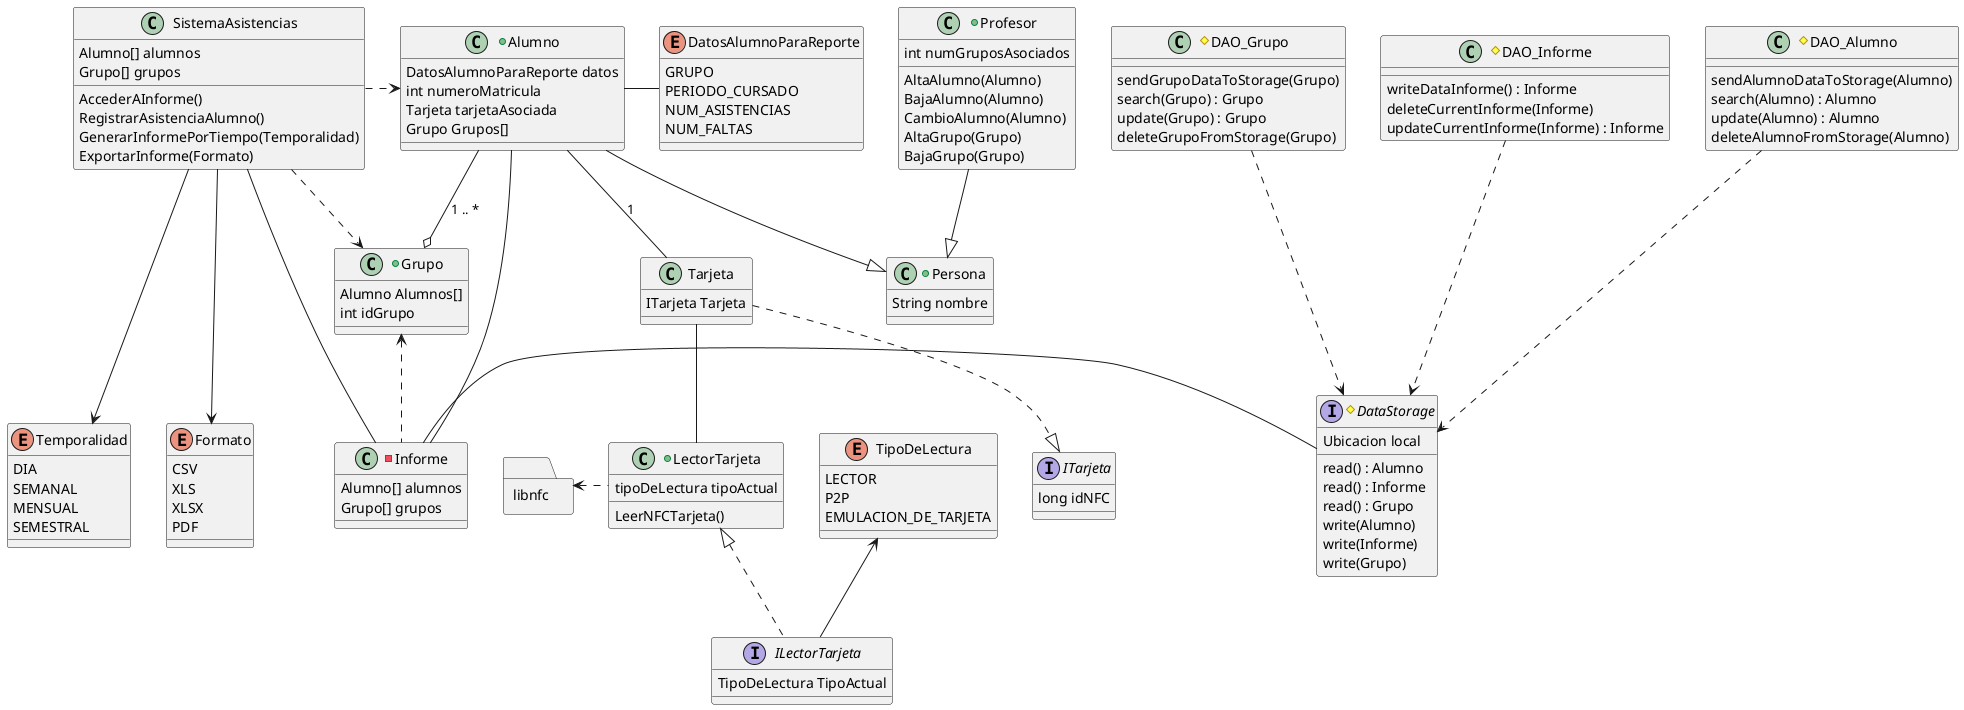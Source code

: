 @startuml
'Este archivo contiene en texto plano el código necesario para generar el diagrama de clases del sistema.


'Modificaciones: Se incluyó a libnfc dentro del diagrama.

'Un módulo para raspberry pi tiene estos tres modos. Los tomaremos como referencia.
enum TipoDeLectura{

LECTOR
P2P
EMULACION_DE_TARJETA

}

enum Temporalidad{
DIA
SEMANAL
MENSUAL
SEMESTRAL
}

enum Formato{
CSV
XLS
XLSX
PDF

}

enum DatosAlumnoParaReporte{

GRUPO
PERIODO_CURSADO
NUM_ASISTENCIAS
NUM_FALTAS

}

interface ILectorTarjeta{

TipoDeLectura TipoActual

}

interface ITarjeta{

long idNFC

}


#interface DataStorage{
Ubicacion local

'Toda esta interfaz es únicamente de métodos.
read() : Alumno
read() : Informe
read() : Grupo
write(Alumno)
write(Informe)
write(Grupo)

}

'Dado que libnfc es una biblioteca ya existente, el paquete es el mejor elemento que se le ajusta.
'Para efectos prácticos basta con dejar solo el nombre de la biblioteca.
package libnfc <<folder>>{
}

class Tarjeta{ 

ITarjeta Tarjeta

}

+class LectorTarjeta{

tipoDeLectura tipoActual

'Métodos.
LeerNFCTarjeta()

}

+class Persona{

String nombre

}

+class Alumno{

DatosAlumnoParaReporte datos
int numeroMatricula
Tarjeta tarjetaAsociada
Grupo Grupos[]

} 

+class Profesor{

int numGruposAsociados

'Métodos.
AltaAlumno(Alumno)
BajaAlumno(Alumno)
CambioAlumno(Alumno)
AltaGrupo(Grupo)
BajaGrupo(Grupo)

}

+class Grupo{

Alumno Alumnos[]
int idGrupo

}

class SistemaAsistencias{

Alumno[] alumnos
Grupo[] grupos

'Métodos.
AccederAInforme()
RegistrarAsistenciaAlumno()
GenerarInformePorTiempo(Temporalidad)
ExportarInforme(Formato)

}

#class DAO_Alumno{

'El DAO es exclusivamente métodos.

sendAlumnoDataToStorage(Alumno)
search(Alumno) : Alumno
update(Alumno) : Alumno
deleteAlumnoFromStorage(Alumno)

}

#class DAO_Grupo{

sendGrupoDataToStorage(Grupo)
search(Grupo) : Grupo
update(Grupo) : Grupo
deleteGrupoFromStorage(Grupo)

}

#class DAO_Informe{

writeDataInforme() : Informe
deleteCurrentInforme(Informe)
updateCurrentInforme(Informe) : Informe

}

'Privado porque solo el profesor interactúa con él.
-class Informe{

Alumno[] alumnos
Grupo[] grupos


}

'Relaciones.
TipoDeLectura <-- ILectorTarjeta

Tarjeta ..|> ITarjeta
LectorTarjeta <|.. ILectorTarjeta


'Para este sistema un alumno solo puede tener una tarjeta a menos que deba hacer el reemplazo.
Alumno -- Tarjeta: 1

Alumno - DatosAlumnoParaReporte

Tarjeta -- LectorTarjeta

Profesor --|> Persona
Alumno --|> Persona

'Un cambio en la clase grupo afecta a la clase reporte, por eso es una dependencia.
Grupo <.. Informe

Alumno --o Grupo: 1 .. *

libnfc <. LectorTarjeta

SistemaAsistencias ---> Temporalidad
SistemaAsistencias ---> Formato

SistemaAsistencias .> Alumno
SistemaAsistencias .> Grupo
SistemaAsistencias -- Informe

'Un cambio en DataStorage cambia el funcionamiento de los DAOs.
DAO_Alumno ...> DataStorage
DAO_Grupo ...> DataStorage
DAO_Informe ...> DataStorage

Informe - DataStorage
Informe - Alumno
@enduml
